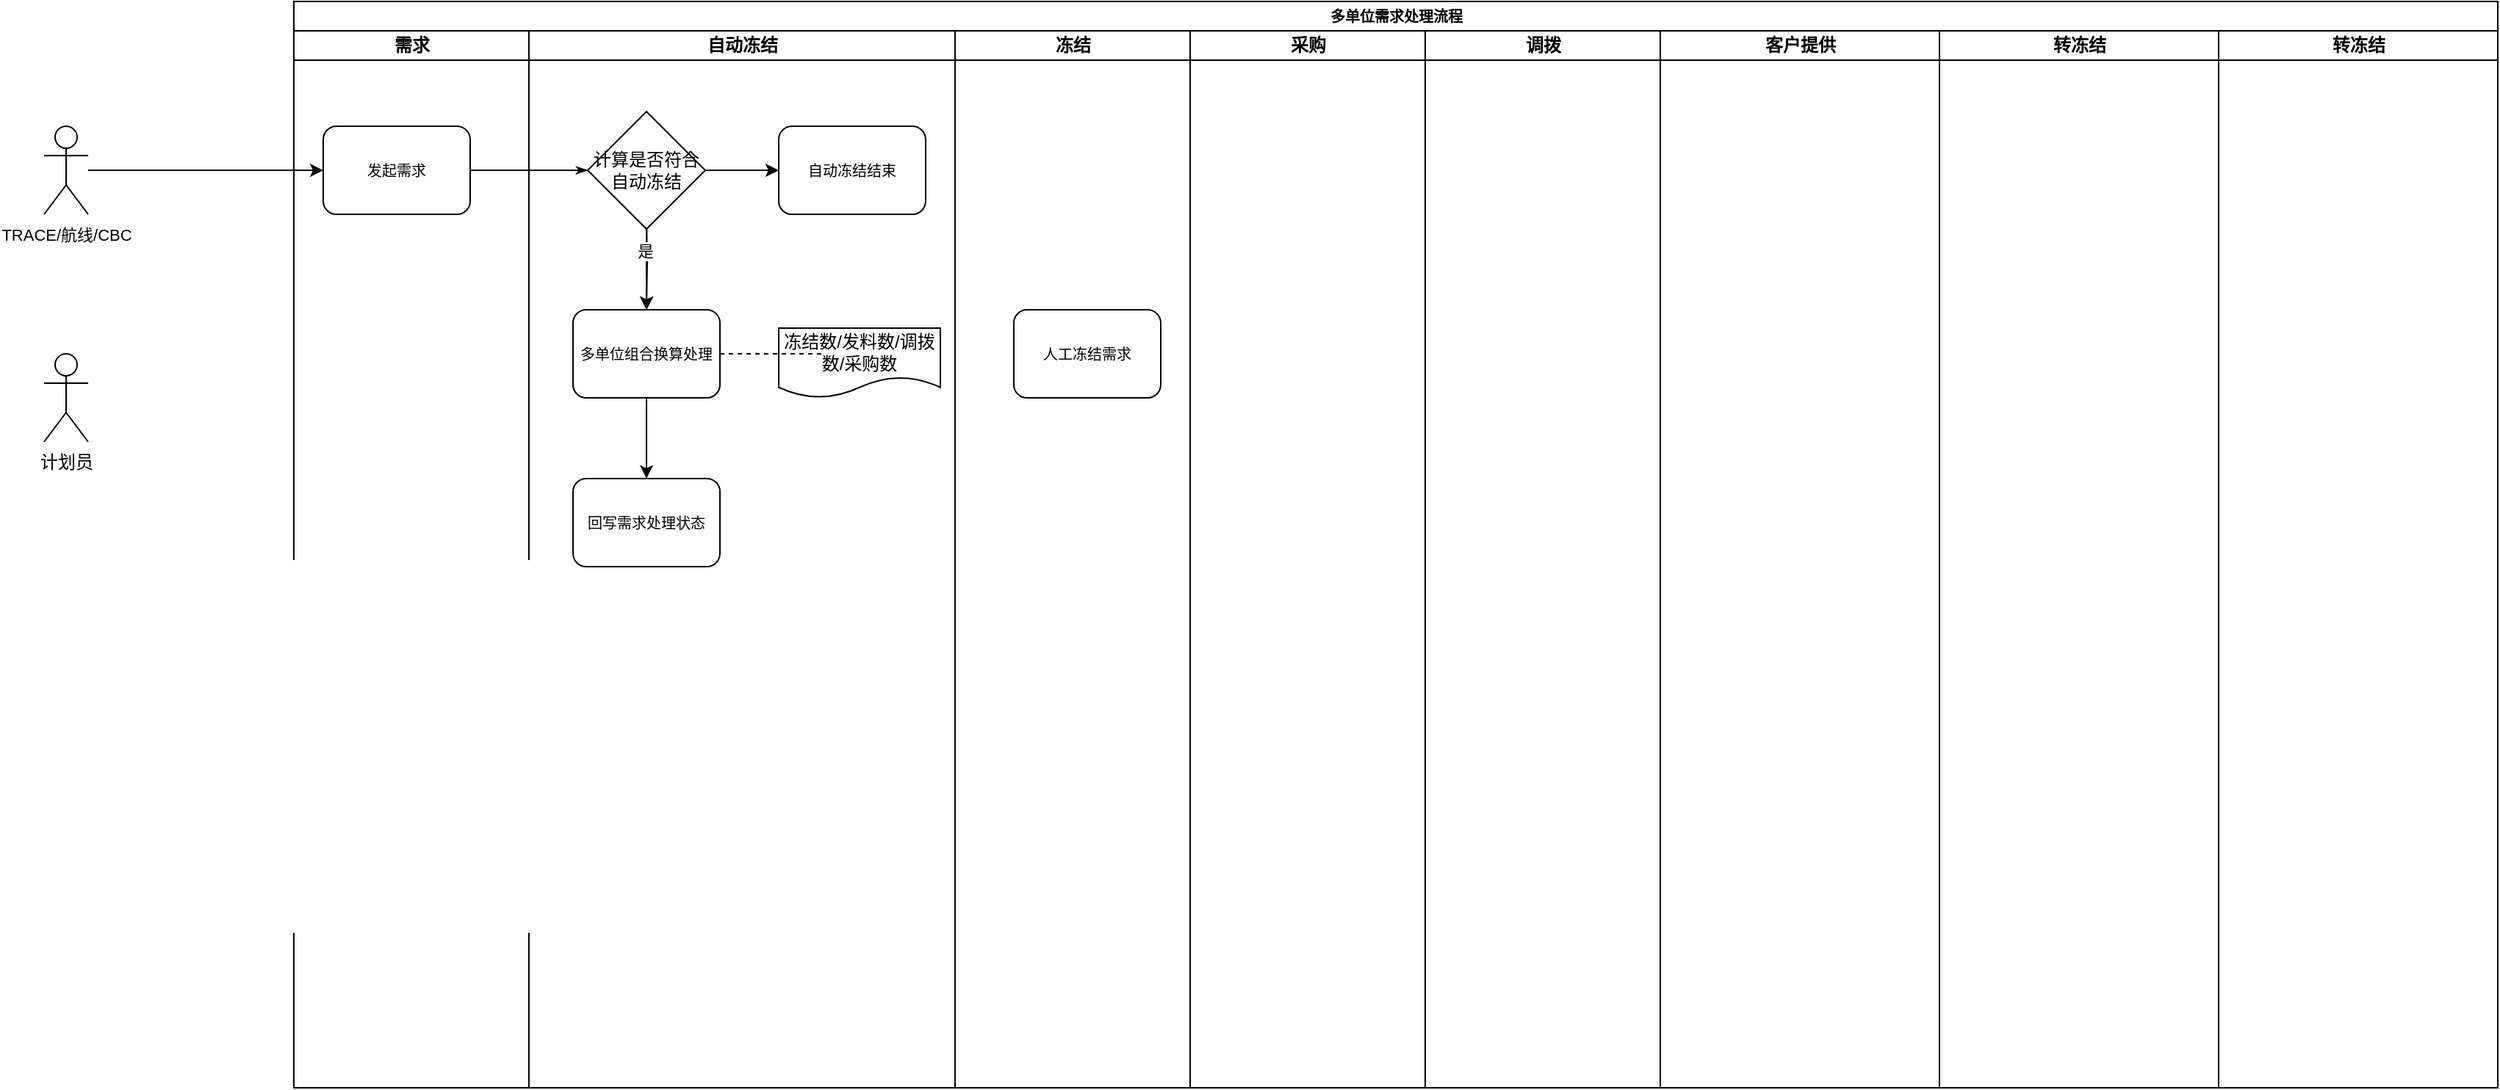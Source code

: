 <mxfile version="24.3.1" type="github">
  <diagram name="Page-1" id="74e2e168-ea6b-b213-b513-2b3c1d86103e">
    <mxGraphModel dx="2828" dy="922" grid="1" gridSize="10" guides="1" tooltips="1" connect="1" arrows="1" fold="1" page="1" pageScale="1" pageWidth="1100" pageHeight="850" background="none" math="0" shadow="0">
      <root>
        <mxCell id="0" />
        <mxCell id="1" parent="0" />
        <mxCell id="77e6c97f196da883-1" value="&lt;font style=&quot;font-size: 10px;&quot;&gt;多单位需求处理流程&lt;/font&gt;" style="swimlane;html=1;childLayout=stackLayout;startSize=20;rounded=0;shadow=0;labelBackgroundColor=none;strokeWidth=1;fontFamily=Verdana;fontSize=8;align=center;" parent="1" vertex="1">
          <mxGeometry x="70" y="40" width="1500" height="740" as="geometry" />
        </mxCell>
        <mxCell id="77e6c97f196da883-26" style="edgeStyle=orthogonalEdgeStyle;rounded=1;html=1;labelBackgroundColor=none;startArrow=none;startFill=0;startSize=5;endArrow=classicThin;endFill=1;endSize=5;jettySize=auto;orthogonalLoop=1;strokeWidth=1;fontFamily=Verdana;fontSize=8" parent="77e6c97f196da883-1" source="77e6c97f196da883-8" target="ZdmLCi_2KV9WLl9pKqsf-58" edge="1">
          <mxGeometry relative="1" as="geometry">
            <mxPoint x="190" y="115" as="targetPoint" />
          </mxGeometry>
        </mxCell>
        <mxCell id="77e6c97f196da883-2" value="需求" style="swimlane;html=1;startSize=20;" parent="77e6c97f196da883-1" vertex="1">
          <mxGeometry y="20" width="160" height="720" as="geometry" />
        </mxCell>
        <mxCell id="77e6c97f196da883-8" value="&lt;font style=&quot;font-size: 10px;&quot;&gt;发起需求&lt;/font&gt;" style="rounded=1;whiteSpace=wrap;html=1;shadow=0;labelBackgroundColor=none;strokeWidth=1;fontFamily=Verdana;fontSize=8;align=center;" parent="77e6c97f196da883-2" vertex="1">
          <mxGeometry x="20" y="65" width="100" height="60" as="geometry" />
        </mxCell>
        <mxCell id="77e6c97f196da883-3" value="自动冻结" style="swimlane;html=1;startSize=20;" parent="77e6c97f196da883-1" vertex="1">
          <mxGeometry x="160" y="20" width="290" height="720" as="geometry" />
        </mxCell>
        <mxCell id="ZdmLCi_2KV9WLl9pKqsf-35" style="edgeStyle=orthogonalEdgeStyle;rounded=0;orthogonalLoop=1;jettySize=auto;html=1;entryX=0.5;entryY=0;entryDx=0;entryDy=0;" edge="1" parent="77e6c97f196da883-3" target="ZdmLCi_2KV9WLl9pKqsf-34">
          <mxGeometry relative="1" as="geometry">
            <mxPoint x="80" y="125" as="sourcePoint" />
          </mxGeometry>
        </mxCell>
        <mxCell id="ZdmLCi_2KV9WLl9pKqsf-57" style="edgeStyle=orthogonalEdgeStyle;rounded=0;orthogonalLoop=1;jettySize=auto;html=1;" edge="1" parent="77e6c97f196da883-3" source="ZdmLCi_2KV9WLl9pKqsf-34" target="ZdmLCi_2KV9WLl9pKqsf-56">
          <mxGeometry relative="1" as="geometry" />
        </mxCell>
        <mxCell id="ZdmLCi_2KV9WLl9pKqsf-34" value="&lt;span style=&quot;font-size: 10px;&quot;&gt;多单位组合换算处理&lt;/span&gt;" style="rounded=1;whiteSpace=wrap;html=1;shadow=0;labelBackgroundColor=none;strokeWidth=1;fontFamily=Verdana;fontSize=8;align=center;" vertex="1" parent="77e6c97f196da883-3">
          <mxGeometry x="30" y="190" width="100" height="60" as="geometry" />
        </mxCell>
        <mxCell id="ZdmLCi_2KV9WLl9pKqsf-43" value="冻结数/发料数/调拨数/采购数" style="shape=document;whiteSpace=wrap;html=1;boundedLbl=1;" vertex="1" parent="77e6c97f196da883-3">
          <mxGeometry x="170" y="202.5" width="110" height="47.5" as="geometry" />
        </mxCell>
        <mxCell id="ZdmLCi_2KV9WLl9pKqsf-56" value="&lt;span style=&quot;font-size: 10px;&quot;&gt;回写需求处理状态&lt;/span&gt;" style="rounded=1;whiteSpace=wrap;html=1;shadow=0;labelBackgroundColor=none;strokeWidth=1;fontFamily=Verdana;fontSize=8;align=center;" vertex="1" parent="77e6c97f196da883-3">
          <mxGeometry x="30" y="305" width="100" height="60" as="geometry" />
        </mxCell>
        <mxCell id="ZdmLCi_2KV9WLl9pKqsf-61" value="" style="edgeStyle=orthogonalEdgeStyle;rounded=0;orthogonalLoop=1;jettySize=auto;html=1;" edge="1" parent="77e6c97f196da883-3" source="ZdmLCi_2KV9WLl9pKqsf-58" target="ZdmLCi_2KV9WLl9pKqsf-34">
          <mxGeometry relative="1" as="geometry" />
        </mxCell>
        <mxCell id="ZdmLCi_2KV9WLl9pKqsf-62" value="是" style="edgeLabel;html=1;align=center;verticalAlign=middle;resizable=0;points=[];" vertex="1" connectable="0" parent="ZdmLCi_2KV9WLl9pKqsf-61">
          <mxGeometry x="-0.447" y="-1" relative="1" as="geometry">
            <mxPoint as="offset" />
          </mxGeometry>
        </mxCell>
        <mxCell id="ZdmLCi_2KV9WLl9pKqsf-64" style="edgeStyle=orthogonalEdgeStyle;rounded=0;orthogonalLoop=1;jettySize=auto;html=1;entryX=0;entryY=0.5;entryDx=0;entryDy=0;" edge="1" parent="77e6c97f196da883-3" source="ZdmLCi_2KV9WLl9pKqsf-58" target="ZdmLCi_2KV9WLl9pKqsf-63">
          <mxGeometry relative="1" as="geometry" />
        </mxCell>
        <mxCell id="ZdmLCi_2KV9WLl9pKqsf-58" value="计算是否符合自动冻结" style="rhombus;whiteSpace=wrap;html=1;" vertex="1" parent="77e6c97f196da883-3">
          <mxGeometry x="40" y="55" width="80" height="80" as="geometry" />
        </mxCell>
        <mxCell id="ZdmLCi_2KV9WLl9pKqsf-60" value="" style="endArrow=none;dashed=1;html=1;rounded=0;" edge="1" parent="77e6c97f196da883-3" source="ZdmLCi_2KV9WLl9pKqsf-34">
          <mxGeometry width="50" height="50" relative="1" as="geometry">
            <mxPoint x="-100" y="210" as="sourcePoint" />
            <mxPoint x="200.711" y="220" as="targetPoint" />
          </mxGeometry>
        </mxCell>
        <mxCell id="ZdmLCi_2KV9WLl9pKqsf-63" value="&lt;span style=&quot;font-size: 10px;&quot;&gt;自动冻结结束&lt;/span&gt;" style="rounded=1;whiteSpace=wrap;html=1;shadow=0;labelBackgroundColor=none;strokeWidth=1;fontFamily=Verdana;fontSize=8;align=center;" vertex="1" parent="77e6c97f196da883-3">
          <mxGeometry x="170" y="65" width="100" height="60" as="geometry" />
        </mxCell>
        <mxCell id="77e6c97f196da883-5" value="冻结" style="swimlane;html=1;startSize=20;" parent="77e6c97f196da883-1" vertex="1">
          <mxGeometry x="450" y="20" width="160" height="720" as="geometry" />
        </mxCell>
        <mxCell id="ZdmLCi_2KV9WLl9pKqsf-74" value="&lt;span style=&quot;font-size: 10px;&quot;&gt;人工冻结需求&lt;/span&gt;" style="rounded=1;whiteSpace=wrap;html=1;shadow=0;labelBackgroundColor=none;strokeWidth=1;fontFamily=Verdana;fontSize=8;align=center;" vertex="1" parent="77e6c97f196da883-5">
          <mxGeometry x="40" y="190" width="100" height="60" as="geometry" />
        </mxCell>
        <mxCell id="77e6c97f196da883-6" value="采购" style="swimlane;html=1;startSize=20;" parent="77e6c97f196da883-1" vertex="1">
          <mxGeometry x="610" y="20" width="160" height="720" as="geometry" />
        </mxCell>
        <mxCell id="ZdmLCi_2KV9WLl9pKqsf-30" value="调拨" style="swimlane;html=1;startSize=20;" vertex="1" parent="77e6c97f196da883-1">
          <mxGeometry x="770" y="20" width="160" height="720" as="geometry" />
        </mxCell>
        <mxCell id="ZdmLCi_2KV9WLl9pKqsf-32" value="客户提供" style="swimlane;html=1;startSize=20;" vertex="1" parent="77e6c97f196da883-1">
          <mxGeometry x="930" y="20" width="190" height="720" as="geometry" />
        </mxCell>
        <mxCell id="ZdmLCi_2KV9WLl9pKqsf-24" style="edgeStyle=orthogonalEdgeStyle;rounded=0;orthogonalLoop=1;jettySize=auto;html=1;" edge="1" parent="1" source="ZdmLCi_2KV9WLl9pKqsf-20" target="77e6c97f196da883-8">
          <mxGeometry relative="1" as="geometry" />
        </mxCell>
        <mxCell id="ZdmLCi_2KV9WLl9pKqsf-20" value="&lt;span style=&quot;font-size: 11px; background-color: rgb(255, 255, 255);&quot;&gt;TRACE/航线/CBC&lt;/span&gt;" style="shape=umlActor;verticalLabelPosition=bottom;verticalAlign=top;html=1;outlineConnect=0;" vertex="1" parent="1">
          <mxGeometry x="-100" y="125" width="30" height="60" as="geometry" />
        </mxCell>
        <mxCell id="ZdmLCi_2KV9WLl9pKqsf-65" value="计划员" style="shape=umlActor;verticalLabelPosition=bottom;verticalAlign=top;html=1;outlineConnect=0;" vertex="1" parent="1">
          <mxGeometry x="-100" y="280" width="30" height="60" as="geometry" />
        </mxCell>
        <mxCell id="ZdmLCi_2KV9WLl9pKqsf-72" value="转冻结" style="swimlane;html=1;startSize=20;" vertex="1" parent="1">
          <mxGeometry x="1190" y="60" width="190" height="720" as="geometry" />
        </mxCell>
        <mxCell id="ZdmLCi_2KV9WLl9pKqsf-73" value="转冻结" style="swimlane;html=1;startSize=20;" vertex="1" parent="1">
          <mxGeometry x="1380" y="60" width="190" height="720" as="geometry" />
        </mxCell>
      </root>
    </mxGraphModel>
  </diagram>
</mxfile>
